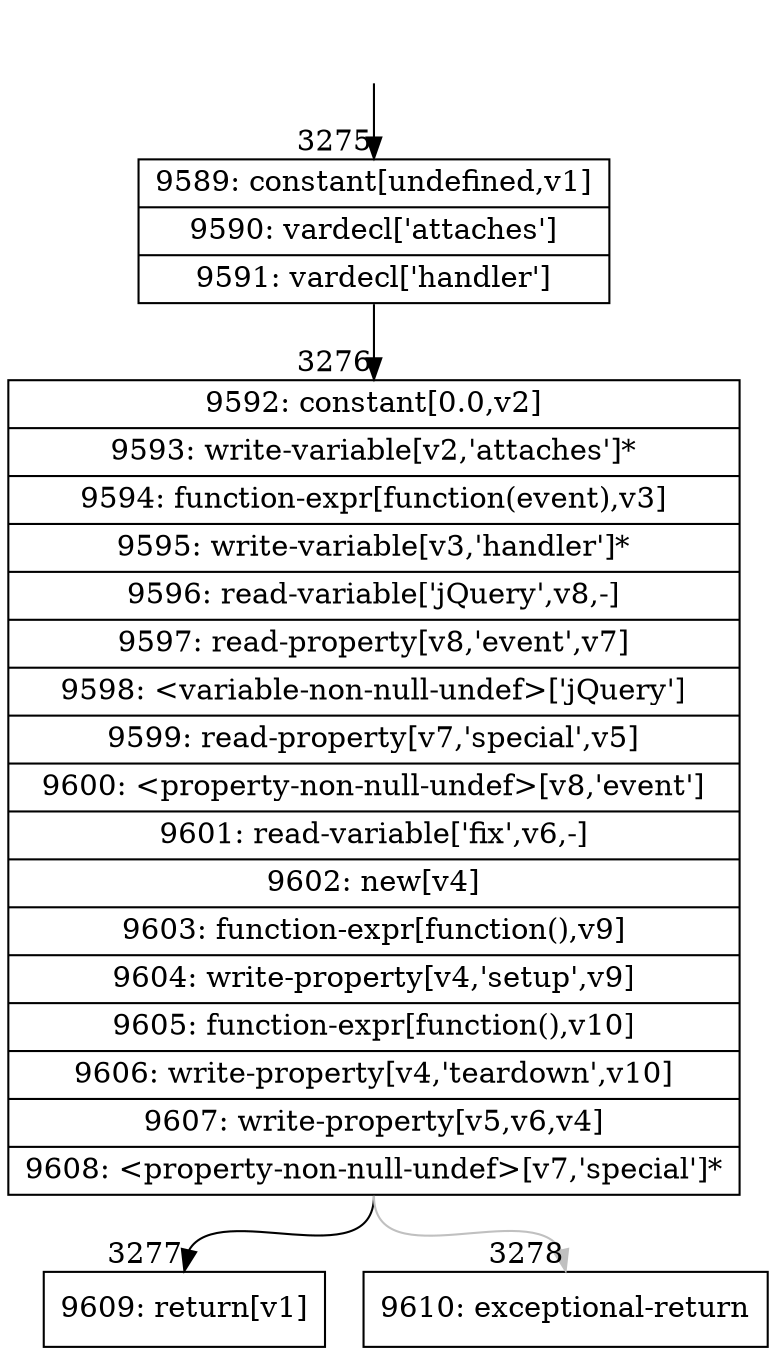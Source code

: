 digraph {
rankdir="TD"
BB_entry205[shape=none,label=""];
BB_entry205 -> BB3275 [tailport=s, headport=n, headlabel="    3275"]
BB3275 [shape=record label="{9589: constant[undefined,v1]|9590: vardecl['attaches']|9591: vardecl['handler']}" ] 
BB3275 -> BB3276 [tailport=s, headport=n, headlabel="      3276"]
BB3276 [shape=record label="{9592: constant[0.0,v2]|9593: write-variable[v2,'attaches']*|9594: function-expr[function(event),v3]|9595: write-variable[v3,'handler']*|9596: read-variable['jQuery',v8,-]|9597: read-property[v8,'event',v7]|9598: \<variable-non-null-undef\>['jQuery']|9599: read-property[v7,'special',v5]|9600: \<property-non-null-undef\>[v8,'event']|9601: read-variable['fix',v6,-]|9602: new[v4]|9603: function-expr[function(),v9]|9604: write-property[v4,'setup',v9]|9605: function-expr[function(),v10]|9606: write-property[v4,'teardown',v10]|9607: write-property[v5,v6,v4]|9608: \<property-non-null-undef\>[v7,'special']*}" ] 
BB3276 -> BB3277 [tailport=s, headport=n, headlabel="      3277"]
BB3276 -> BB3278 [tailport=s, headport=n, color=gray, headlabel="      3278"]
BB3277 [shape=record label="{9609: return[v1]}" ] 
BB3278 [shape=record label="{9610: exceptional-return}" ] 
}
